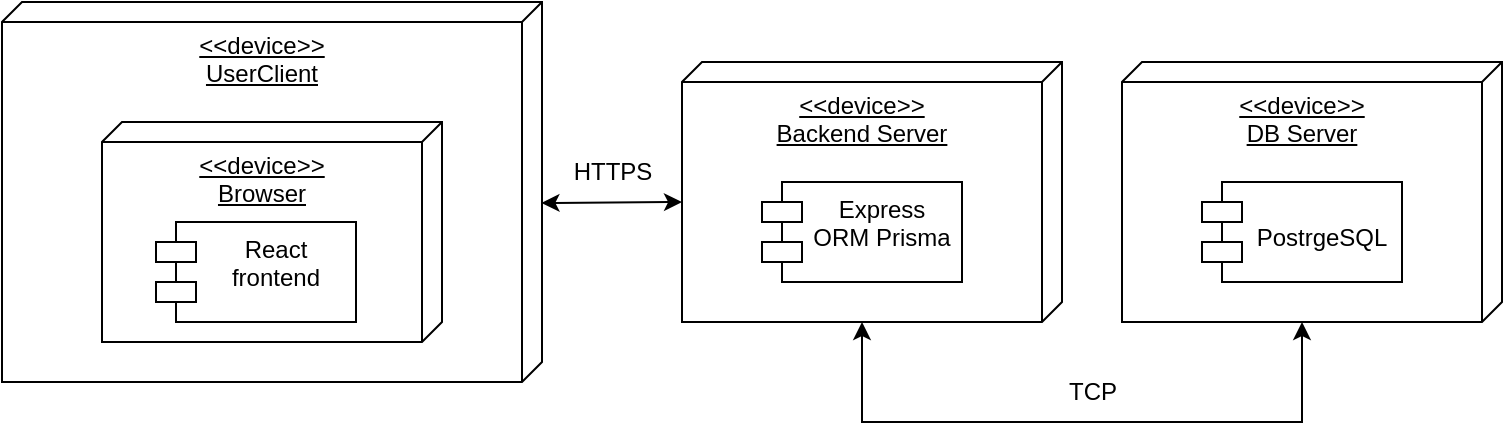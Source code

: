 <mxfile version="24.0.7" type="device">
  <diagram name="Страница — 1" id="1lNrHB_gaKwPXIvljhU9">
    <mxGraphModel dx="936" dy="1269" grid="1" gridSize="10" guides="1" tooltips="1" connect="1" arrows="1" fold="1" page="1" pageScale="1" pageWidth="827" pageHeight="1169" math="0" shadow="0">
      <root>
        <mxCell id="0" />
        <mxCell id="1" parent="0" />
        <mxCell id="SsdqD4UkFX1JxJGcO28Z-3" value="&amp;lt;&amp;lt;device&amp;gt;&amp;gt;&lt;div&gt;DB Server&lt;/div&gt;" style="verticalAlign=top;align=center;spacingTop=8;spacingLeft=2;spacingRight=12;shape=cube;size=10;direction=south;fontStyle=4;html=1;whiteSpace=wrap;" vertex="1" parent="1">
          <mxGeometry x="890" y="460" width="190" height="130" as="geometry" />
        </mxCell>
        <mxCell id="SsdqD4UkFX1JxJGcO28Z-4" value="&lt;div style=&quot;&quot;&gt;&lt;span style=&quot;background-color: initial;&quot;&gt;&lt;br&gt;&lt;/span&gt;&lt;/div&gt;&lt;div style=&quot;&quot;&gt;&lt;span style=&quot;background-color: initial;&quot;&gt;PostrgeSQL&lt;/span&gt;&lt;/div&gt;" style="shape=module;align=center;spacingLeft=20;align=center;verticalAlign=top;whiteSpace=wrap;html=1;" vertex="1" parent="1">
          <mxGeometry x="930" y="520" width="100" height="50" as="geometry" />
        </mxCell>
        <mxCell id="SsdqD4UkFX1JxJGcO28Z-6" value="&amp;lt;&amp;lt;device&amp;gt;&amp;gt;&lt;div&gt;Backend Server&lt;/div&gt;" style="verticalAlign=top;align=center;spacingTop=8;spacingLeft=2;spacingRight=12;shape=cube;size=10;direction=south;fontStyle=4;html=1;whiteSpace=wrap;" vertex="1" parent="1">
          <mxGeometry x="670" y="460" width="190" height="130" as="geometry" />
        </mxCell>
        <mxCell id="SsdqD4UkFX1JxJGcO28Z-7" value="&lt;div style=&quot;&quot;&gt;Express&lt;/div&gt;&lt;div style=&quot;&quot;&gt;ORM Prisma&lt;/div&gt;" style="shape=module;align=center;spacingLeft=20;align=center;verticalAlign=top;whiteSpace=wrap;html=1;" vertex="1" parent="1">
          <mxGeometry x="710" y="520" width="100" height="50" as="geometry" />
        </mxCell>
        <mxCell id="SsdqD4UkFX1JxJGcO28Z-8" value="&amp;lt;&amp;lt;device&amp;gt;&amp;gt;&lt;div&gt;UserClient&lt;/div&gt;" style="verticalAlign=top;align=center;spacingTop=8;spacingLeft=2;spacingRight=12;shape=cube;size=10;direction=south;fontStyle=4;html=1;whiteSpace=wrap;" vertex="1" parent="1">
          <mxGeometry x="330" y="430" width="270" height="190" as="geometry" />
        </mxCell>
        <mxCell id="SsdqD4UkFX1JxJGcO28Z-10" value="&amp;lt;&amp;lt;device&amp;gt;&amp;gt;&lt;div&gt;Browser&lt;/div&gt;" style="verticalAlign=top;align=center;spacingTop=8;spacingLeft=2;spacingRight=12;shape=cube;size=10;direction=south;fontStyle=4;html=1;whiteSpace=wrap;" vertex="1" parent="1">
          <mxGeometry x="380" y="490" width="170" height="110" as="geometry" />
        </mxCell>
        <mxCell id="SsdqD4UkFX1JxJGcO28Z-11" value="&lt;div style=&quot;&quot;&gt;React&lt;br&gt;frontend&lt;/div&gt;" style="shape=module;align=center;spacingLeft=20;align=center;verticalAlign=top;whiteSpace=wrap;html=1;" vertex="1" parent="1">
          <mxGeometry x="407" y="540" width="100" height="50" as="geometry" />
        </mxCell>
        <mxCell id="SsdqD4UkFX1JxJGcO28Z-12" value="" style="endArrow=classic;startArrow=classic;html=1;rounded=0;entryX=0;entryY=0;entryDx=70;entryDy=190;entryPerimeter=0;exitX=0.529;exitY=0.001;exitDx=0;exitDy=0;exitPerimeter=0;" edge="1" parent="1" source="SsdqD4UkFX1JxJGcO28Z-8" target="SsdqD4UkFX1JxJGcO28Z-6">
          <mxGeometry width="50" height="50" relative="1" as="geometry">
            <mxPoint x="600" y="540" as="sourcePoint" />
            <mxPoint x="650" y="490" as="targetPoint" />
          </mxGeometry>
        </mxCell>
        <mxCell id="SsdqD4UkFX1JxJGcO28Z-13" value="HTTPS" style="text;html=1;align=center;verticalAlign=middle;resizable=0;points=[];autosize=1;strokeColor=none;fillColor=none;" vertex="1" parent="1">
          <mxGeometry x="605" y="500" width="60" height="30" as="geometry" />
        </mxCell>
        <mxCell id="SsdqD4UkFX1JxJGcO28Z-14" value="" style="endArrow=classic;startArrow=classic;html=1;rounded=0;exitX=0;exitY=0;exitDx=130;exitDy=100;exitPerimeter=0;" edge="1" parent="1" source="SsdqD4UkFX1JxJGcO28Z-6">
          <mxGeometry width="50" height="50" relative="1" as="geometry">
            <mxPoint x="720" y="640" as="sourcePoint" />
            <mxPoint x="980" y="590" as="targetPoint" />
            <Array as="points">
              <mxPoint x="760" y="640" />
              <mxPoint x="890" y="640" />
              <mxPoint x="980" y="640" />
            </Array>
          </mxGeometry>
        </mxCell>
        <mxCell id="SsdqD4UkFX1JxJGcO28Z-16" value="TCP" style="text;html=1;align=center;verticalAlign=middle;resizable=0;points=[];autosize=1;strokeColor=none;fillColor=none;" vertex="1" parent="1">
          <mxGeometry x="850" y="610" width="50" height="30" as="geometry" />
        </mxCell>
      </root>
    </mxGraphModel>
  </diagram>
</mxfile>
